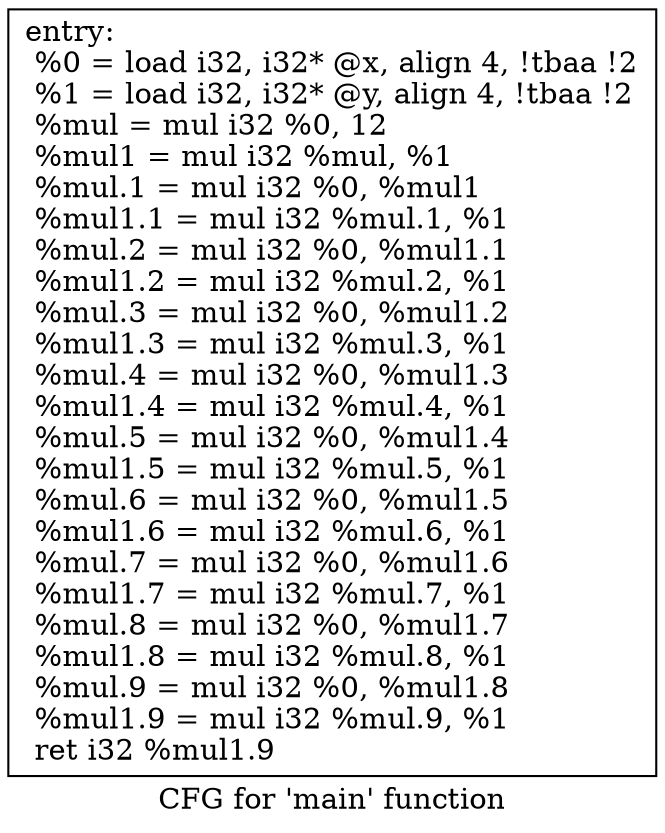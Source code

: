 digraph "CFG for 'main' function" {
	label="CFG for 'main' function";

	Node0x562dc6bf92c0 [shape=record,label="{entry:\l  %0 = load i32, i32* @x, align 4, !tbaa !2\l  %1 = load i32, i32* @y, align 4, !tbaa !2\l  %mul = mul i32 %0, 12\l  %mul1 = mul i32 %mul, %1\l  %mul.1 = mul i32 %0, %mul1\l  %mul1.1 = mul i32 %mul.1, %1\l  %mul.2 = mul i32 %0, %mul1.1\l  %mul1.2 = mul i32 %mul.2, %1\l  %mul.3 = mul i32 %0, %mul1.2\l  %mul1.3 = mul i32 %mul.3, %1\l  %mul.4 = mul i32 %0, %mul1.3\l  %mul1.4 = mul i32 %mul.4, %1\l  %mul.5 = mul i32 %0, %mul1.4\l  %mul1.5 = mul i32 %mul.5, %1\l  %mul.6 = mul i32 %0, %mul1.5\l  %mul1.6 = mul i32 %mul.6, %1\l  %mul.7 = mul i32 %0, %mul1.6\l  %mul1.7 = mul i32 %mul.7, %1\l  %mul.8 = mul i32 %0, %mul1.7\l  %mul1.8 = mul i32 %mul.8, %1\l  %mul.9 = mul i32 %0, %mul1.8\l  %mul1.9 = mul i32 %mul.9, %1\l  ret i32 %mul1.9\l}"];
}
